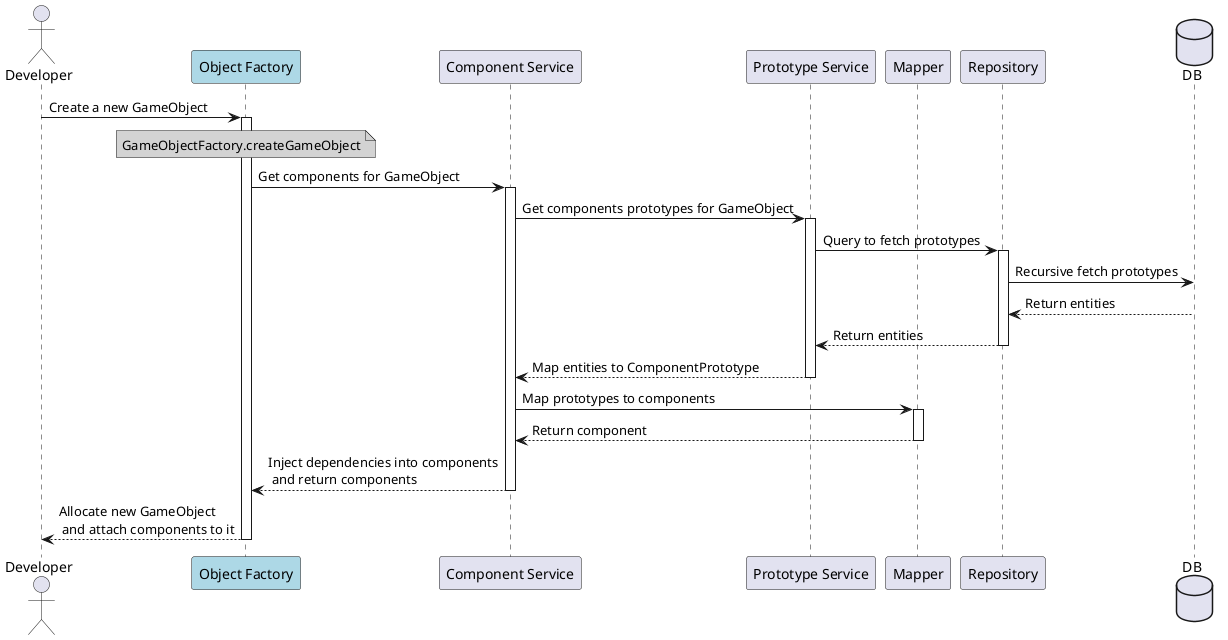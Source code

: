 @startuml GameObjectFactory.createGameObject.png
actor Developer as actor
participant "Object Factory" as factory #LightBlue
participant "Component Service" as service
participant "Prototype Service" as protoservice
participant Mapper as mapper
participant Repository as repo
database DB as db

actor->factory: Create a new GameObject
	note over factory #LightGrey: GameObjectFactory.createGameObject
	activate factory
factory->service: Get components for GameObject
	activate service 
service->protoservice: Get components prototypes for GameObject
	activate protoservice
protoservice->repo: Query to fetch prototypes
	activate repo 
repo->db: Recursive fetch prototypes
db-->repo: Return entities
repo-->protoservice: Return entities
	deactivate repo 
protoservice-->service: Map entities to ComponentPrototype
	deactivate protoservice
service->mapper: Map prototypes to components
	activate mapper 
mapper-->service: Return component
	deactivate mapper 
service-->factory: Inject dependencies into components\n and return components
	deactivate service
factory-->actor: Allocate new GameObject\n and attach components to it
	deactivate factory 
@enduml